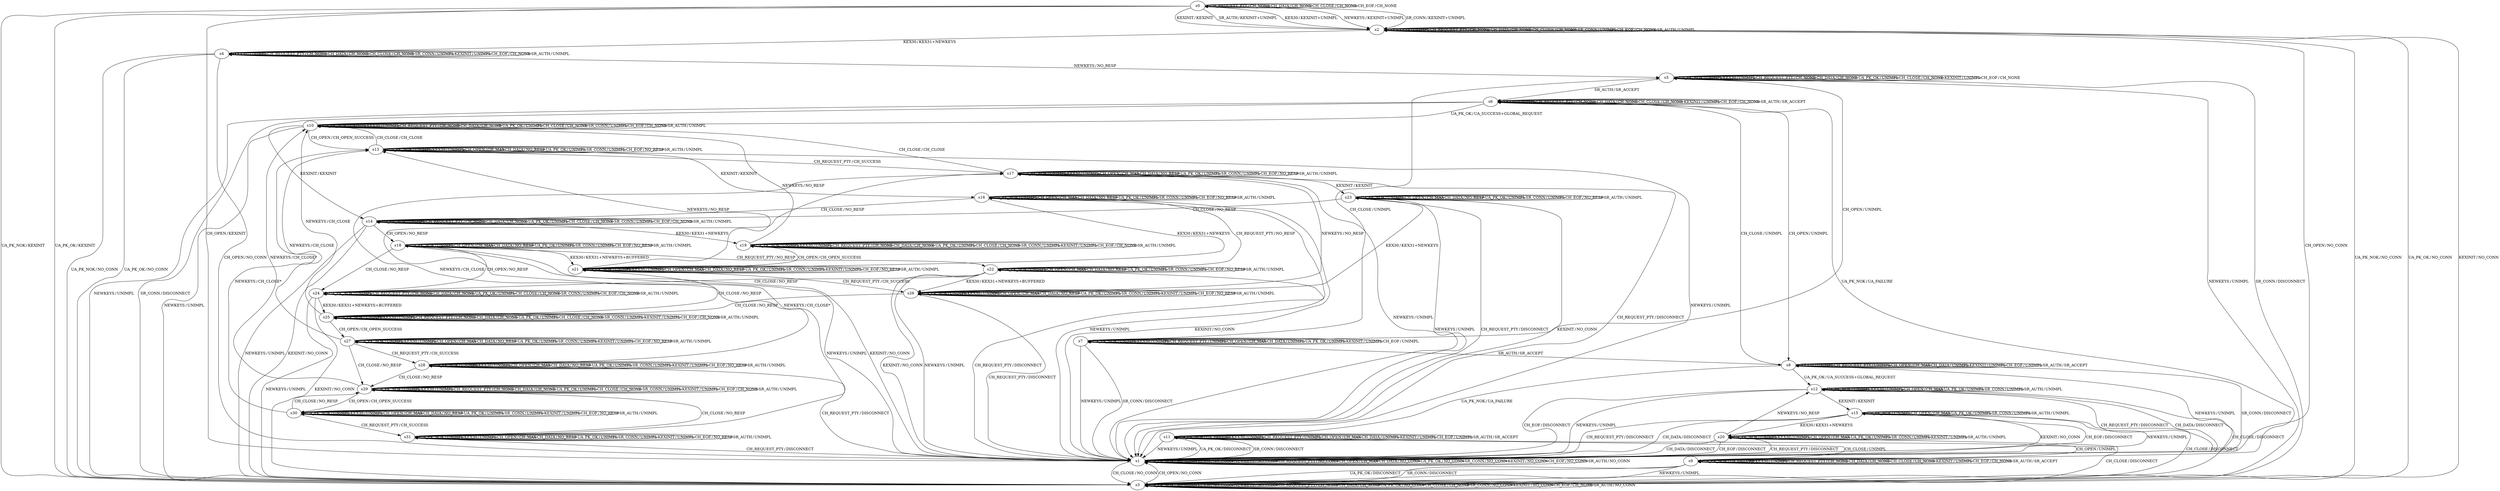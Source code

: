 digraph G {
label=""
s0
s1
s2
s3
s4
s5
s6
s7
s8
s9
s10
s11
s12
s13
s14
s15
s16
s17
s18
s19
s20
s21
s22
s23
s24
s25
s26
s27
s28
s29
s30
s31
s0 [label="s0"];
s0 -> s3[label=<<table border="0" cellpadding="1" cellspacing="0"><tr><td>UA_PK_NOK</td><td>/</td><td>KEXINIT</td></tr></table>>]
s0 -> s2[label=<<table border="0" cellpadding="1" cellspacing="0"><tr><td>KEX30</td><td>/</td><td>KEXINIT+UNIMPL</td></tr></table>>]
s0 -> s2[label=<<table border="0" cellpadding="1" cellspacing="0"><tr><td>NEWKEYS</td><td>/</td><td>KEXINIT+UNIMPL</td></tr></table>>]
s0 -> s0[label=<<table border="0" cellpadding="1" cellspacing="0"><tr><td>CH_REQUEST_PTY</td><td>/</td><td>CH_NONE</td></tr></table>>]
s0 -> s1[label=<<table border="0" cellpadding="1" cellspacing="0"><tr><td>CH_OPEN</td><td>/</td><td>KEXINIT</td></tr></table>>]
s0 -> s0[label=<<table border="0" cellpadding="1" cellspacing="0"><tr><td>CH_DATA</td><td>/</td><td>CH_NONE</td></tr></table>>]
s0 -> s3[label=<<table border="0" cellpadding="1" cellspacing="0"><tr><td>UA_PK_OK</td><td>/</td><td>KEXINIT</td></tr></table>>]
s0 -> s0[label=<<table border="0" cellpadding="1" cellspacing="0"><tr><td>CH_CLOSE</td><td>/</td><td>CH_NONE</td></tr></table>>]
s0 -> s2[label=<<table border="0" cellpadding="1" cellspacing="0"><tr><td>SR_CONN</td><td>/</td><td>KEXINIT+UNIMPL</td></tr></table>>]
s0 -> s2[label=<<table border="0" cellpadding="1" cellspacing="0"><tr><td>KEXINIT</td><td>/</td><td>KEXINIT</td></tr></table>>]
s0 -> s0[label=<<table border="0" cellpadding="1" cellspacing="0"><tr><td>CH_EOF</td><td>/</td><td>CH_NONE</td></tr></table>>]
s0 -> s2[label=<<table border="0" cellpadding="1" cellspacing="0"><tr><td>SR_AUTH</td><td>/</td><td>KEXINIT+UNIMPL</td></tr></table>>]
s1 [label="s1"];
s1 -> s1[label=<<table border="0" cellpadding="1" cellspacing="0"><tr><td>UA_PK_NOK</td><td>/</td><td>NO_CONN</td></tr></table>>]
s1 -> s1[label=<<table border="0" cellpadding="1" cellspacing="0"><tr><td>KEX30</td><td>/</td><td>NO_CONN</td></tr></table>>]
s1 -> s1[label=<<table border="0" cellpadding="1" cellspacing="0"><tr><td>NEWKEYS</td><td>/</td><td>NO_CONN</td></tr></table>>]
s1 -> s1[label=<<table border="0" cellpadding="1" cellspacing="0"><tr><td>CH_REQUEST_PTY</td><td>/</td><td>NO_CONN</td></tr></table>>]
s1 -> s1[label=<<table border="0" cellpadding="1" cellspacing="0"><tr><td>CH_OPEN</td><td>/</td><td>CH_MAX</td></tr></table>>]
s1 -> s1[label=<<table border="0" cellpadding="1" cellspacing="0"><tr><td>CH_DATA</td><td>/</td><td>NO_CONN</td></tr></table>>]
s1 -> s1[label=<<table border="0" cellpadding="1" cellspacing="0"><tr><td>UA_PK_OK</td><td>/</td><td>NO_CONN</td></tr></table>>]
s1 -> s3[label=<<table border="0" cellpadding="1" cellspacing="0"><tr><td>CH_CLOSE</td><td>/</td><td>NO_CONN</td></tr></table>>]
s1 -> s1[label=<<table border="0" cellpadding="1" cellspacing="0"><tr><td>SR_CONN</td><td>/</td><td>NO_CONN</td></tr></table>>]
s1 -> s1[label=<<table border="0" cellpadding="1" cellspacing="0"><tr><td>KEXINIT</td><td>/</td><td>NO_CONN</td></tr></table>>]
s1 -> s1[label=<<table border="0" cellpadding="1" cellspacing="0"><tr><td>CH_EOF</td><td>/</td><td>NO_CONN</td></tr></table>>]
s1 -> s1[label=<<table border="0" cellpadding="1" cellspacing="0"><tr><td>SR_AUTH</td><td>/</td><td>NO_CONN</td></tr></table>>]
s2 [label="s2"];
s2 -> s3[label=<<table border="0" cellpadding="1" cellspacing="0"><tr><td>UA_PK_NOK</td><td>/</td><td>NO_CONN</td></tr></table>>]
s2 -> s4[label=<<table border="0" cellpadding="1" cellspacing="0"><tr><td>KEX30</td><td>/</td><td>KEX31+NEWKEYS</td></tr></table>>]
s2 -> s2[label=<<table border="0" cellpadding="1" cellspacing="0"><tr><td>NEWKEYS</td><td>/</td><td>UNIMPL</td></tr></table>>]
s2 -> s2[label=<<table border="0" cellpadding="1" cellspacing="0"><tr><td>CH_REQUEST_PTY</td><td>/</td><td>CH_NONE</td></tr></table>>]
s2 -> s1[label=<<table border="0" cellpadding="1" cellspacing="0"><tr><td>CH_OPEN</td><td>/</td><td>NO_CONN</td></tr></table>>]
s2 -> s2[label=<<table border="0" cellpadding="1" cellspacing="0"><tr><td>CH_DATA</td><td>/</td><td>CH_NONE</td></tr></table>>]
s2 -> s3[label=<<table border="0" cellpadding="1" cellspacing="0"><tr><td>UA_PK_OK</td><td>/</td><td>NO_CONN</td></tr></table>>]
s2 -> s2[label=<<table border="0" cellpadding="1" cellspacing="0"><tr><td>CH_CLOSE</td><td>/</td><td>CH_NONE</td></tr></table>>]
s2 -> s2[label=<<table border="0" cellpadding="1" cellspacing="0"><tr><td>SR_CONN</td><td>/</td><td>UNIMPL</td></tr></table>>]
s2 -> s3[label=<<table border="0" cellpadding="1" cellspacing="0"><tr><td>KEXINIT</td><td>/</td><td>NO_CONN</td></tr></table>>]
s2 -> s2[label=<<table border="0" cellpadding="1" cellspacing="0"><tr><td>CH_EOF</td><td>/</td><td>CH_NONE</td></tr></table>>]
s2 -> s2[label=<<table border="0" cellpadding="1" cellspacing="0"><tr><td>SR_AUTH</td><td>/</td><td>UNIMPL</td></tr></table>>]
s3 [label="s3"];
s3 -> s3[label=<<table border="0" cellpadding="1" cellspacing="0"><tr><td>UA_PK_NOK</td><td>/</td><td>NO_CONN</td></tr></table>>]
s3 -> s3[label=<<table border="0" cellpadding="1" cellspacing="0"><tr><td>KEX30</td><td>/</td><td>NO_CONN</td></tr></table>>]
s3 -> s3[label=<<table border="0" cellpadding="1" cellspacing="0"><tr><td>NEWKEYS</td><td>/</td><td>NO_CONN</td></tr></table>>]
s3 -> s3[label=<<table border="0" cellpadding="1" cellspacing="0"><tr><td>CH_REQUEST_PTY</td><td>/</td><td>CH_NONE</td></tr></table>>]
s3 -> s1[label=<<table border="0" cellpadding="1" cellspacing="0"><tr><td>CH_OPEN</td><td>/</td><td>NO_CONN</td></tr></table>>]
s3 -> s3[label=<<table border="0" cellpadding="1" cellspacing="0"><tr><td>CH_DATA</td><td>/</td><td>CH_NONE</td></tr></table>>]
s3 -> s3[label=<<table border="0" cellpadding="1" cellspacing="0"><tr><td>UA_PK_OK</td><td>/</td><td>NO_CONN</td></tr></table>>]
s3 -> s3[label=<<table border="0" cellpadding="1" cellspacing="0"><tr><td>CH_CLOSE</td><td>/</td><td>CH_NONE</td></tr></table>>]
s3 -> s3[label=<<table border="0" cellpadding="1" cellspacing="0"><tr><td>SR_CONN</td><td>/</td><td>NO_CONN</td></tr></table>>]
s3 -> s3[label=<<table border="0" cellpadding="1" cellspacing="0"><tr><td>KEXINIT</td><td>/</td><td>NO_CONN</td></tr></table>>]
s3 -> s3[label=<<table border="0" cellpadding="1" cellspacing="0"><tr><td>CH_EOF</td><td>/</td><td>CH_NONE</td></tr></table>>]
s3 -> s3[label=<<table border="0" cellpadding="1" cellspacing="0"><tr><td>SR_AUTH</td><td>/</td><td>NO_CONN</td></tr></table>>]
s4 [label="s4"];
s4 -> s3[label=<<table border="0" cellpadding="1" cellspacing="0"><tr><td>UA_PK_NOK</td><td>/</td><td>NO_CONN</td></tr></table>>]
s4 -> s4[label=<<table border="0" cellpadding="1" cellspacing="0"><tr><td>KEX30</td><td>/</td><td>UNIMPL</td></tr></table>>]
s4 -> s5[label=<<table border="0" cellpadding="1" cellspacing="0"><tr><td>NEWKEYS</td><td>/</td><td>NO_RESP</td></tr></table>>]
s4 -> s4[label=<<table border="0" cellpadding="1" cellspacing="0"><tr><td>CH_REQUEST_PTY</td><td>/</td><td>CH_NONE</td></tr></table>>]
s4 -> s1[label=<<table border="0" cellpadding="1" cellspacing="0"><tr><td>CH_OPEN</td><td>/</td><td>NO_CONN</td></tr></table>>]
s4 -> s4[label=<<table border="0" cellpadding="1" cellspacing="0"><tr><td>CH_DATA</td><td>/</td><td>CH_NONE</td></tr></table>>]
s4 -> s3[label=<<table border="0" cellpadding="1" cellspacing="0"><tr><td>UA_PK_OK</td><td>/</td><td>NO_CONN</td></tr></table>>]
s4 -> s4[label=<<table border="0" cellpadding="1" cellspacing="0"><tr><td>CH_CLOSE</td><td>/</td><td>CH_NONE</td></tr></table>>]
s4 -> s4[label=<<table border="0" cellpadding="1" cellspacing="0"><tr><td>SR_CONN</td><td>/</td><td>UNIMPL</td></tr></table>>]
s4 -> s4[label=<<table border="0" cellpadding="1" cellspacing="0"><tr><td>KEXINIT</td><td>/</td><td>UNIMPL</td></tr></table>>]
s4 -> s4[label=<<table border="0" cellpadding="1" cellspacing="0"><tr><td>CH_EOF</td><td>/</td><td>CH_NONE</td></tr></table>>]
s4 -> s4[label=<<table border="0" cellpadding="1" cellspacing="0"><tr><td>SR_AUTH</td><td>/</td><td>UNIMPL</td></tr></table>>]
s5 [label="s5"];
s5 -> s5[label=<<table border="0" cellpadding="1" cellspacing="0"><tr><td>UA_PK_NOK</td><td>/</td><td>UNIMPL</td></tr></table>>]
s5 -> s5[label=<<table border="0" cellpadding="1" cellspacing="0"><tr><td>KEX30</td><td>/</td><td>UNIMPL</td></tr></table>>]
s5 -> s3[label=<<table border="0" cellpadding="1" cellspacing="0"><tr><td>NEWKEYS</td><td>/</td><td>UNIMPL</td></tr></table>>]
s5 -> s5[label=<<table border="0" cellpadding="1" cellspacing="0"><tr><td>CH_REQUEST_PTY</td><td>/</td><td>CH_NONE</td></tr></table>>]
s5 -> s7[label=<<table border="0" cellpadding="1" cellspacing="0"><tr><td>CH_OPEN</td><td>/</td><td>UNIMPL</td></tr></table>>]
s5 -> s5[label=<<table border="0" cellpadding="1" cellspacing="0"><tr><td>CH_DATA</td><td>/</td><td>CH_NONE</td></tr></table>>]
s5 -> s5[label=<<table border="0" cellpadding="1" cellspacing="0"><tr><td>UA_PK_OK</td><td>/</td><td>UNIMPL</td></tr></table>>]
s5 -> s5[label=<<table border="0" cellpadding="1" cellspacing="0"><tr><td>CH_CLOSE</td><td>/</td><td>CH_NONE</td></tr></table>>]
s5 -> s3[label=<<table border="0" cellpadding="1" cellspacing="0"><tr><td>SR_CONN</td><td>/</td><td>DISCONNECT</td></tr></table>>]
s5 -> s5[label=<<table border="0" cellpadding="1" cellspacing="0"><tr><td>KEXINIT</td><td>/</td><td>UNIMPL</td></tr></table>>]
s5 -> s5[label=<<table border="0" cellpadding="1" cellspacing="0"><tr><td>CH_EOF</td><td>/</td><td>CH_NONE</td></tr></table>>]
s5 -> s6[label=<<table border="0" cellpadding="1" cellspacing="0"><tr><td>SR_AUTH</td><td>/</td><td>SR_ACCEPT</td></tr></table>>]
s6 [label="s6"];
s6 -> s9[label=<<table border="0" cellpadding="1" cellspacing="0"><tr><td>UA_PK_NOK</td><td>/</td><td>UA_FAILURE</td></tr></table>>]
s6 -> s6[label=<<table border="0" cellpadding="1" cellspacing="0"><tr><td>KEX30</td><td>/</td><td>UNIMPL</td></tr></table>>]
s6 -> s3[label=<<table border="0" cellpadding="1" cellspacing="0"><tr><td>NEWKEYS</td><td>/</td><td>UNIMPL</td></tr></table>>]
s6 -> s6[label=<<table border="0" cellpadding="1" cellspacing="0"><tr><td>CH_REQUEST_PTY</td><td>/</td><td>CH_NONE</td></tr></table>>]
s6 -> s8[label=<<table border="0" cellpadding="1" cellspacing="0"><tr><td>CH_OPEN</td><td>/</td><td>UNIMPL</td></tr></table>>]
s6 -> s6[label=<<table border="0" cellpadding="1" cellspacing="0"><tr><td>CH_DATA</td><td>/</td><td>CH_NONE</td></tr></table>>]
s6 -> s10[label=<<table border="0" cellpadding="1" cellspacing="0"><tr><td>UA_PK_OK</td><td>/</td><td>UA_SUCCESS+GLOBAL_REQUEST</td></tr></table>>]
s6 -> s6[label=<<table border="0" cellpadding="1" cellspacing="0"><tr><td>CH_CLOSE</td><td>/</td><td>CH_NONE</td></tr></table>>]
s6 -> s3[label=<<table border="0" cellpadding="1" cellspacing="0"><tr><td>SR_CONN</td><td>/</td><td>DISCONNECT</td></tr></table>>]
s6 -> s6[label=<<table border="0" cellpadding="1" cellspacing="0"><tr><td>KEXINIT</td><td>/</td><td>UNIMPL</td></tr></table>>]
s6 -> s6[label=<<table border="0" cellpadding="1" cellspacing="0"><tr><td>CH_EOF</td><td>/</td><td>CH_NONE</td></tr></table>>]
s6 -> s6[label=<<table border="0" cellpadding="1" cellspacing="0"><tr><td>SR_AUTH</td><td>/</td><td>SR_ACCEPT</td></tr></table>>]
s7 [label="s7"];
s7 -> s7[label=<<table border="0" cellpadding="1" cellspacing="0"><tr><td>UA_PK_NOK</td><td>/</td><td>UNIMPL</td></tr></table>>]
s7 -> s7[label=<<table border="0" cellpadding="1" cellspacing="0"><tr><td>KEX30</td><td>/</td><td>UNIMPL</td></tr></table>>]
s7 -> s1[label=<<table border="0" cellpadding="1" cellspacing="0"><tr><td>NEWKEYS</td><td>/</td><td>UNIMPL</td></tr></table>>]
s7 -> s7[label=<<table border="0" cellpadding="1" cellspacing="0"><tr><td>CH_REQUEST_PTY</td><td>/</td><td>UNIMPL</td></tr></table>>]
s7 -> s7[label=<<table border="0" cellpadding="1" cellspacing="0"><tr><td>CH_OPEN</td><td>/</td><td>CH_MAX</td></tr></table>>]
s7 -> s7[label=<<table border="0" cellpadding="1" cellspacing="0"><tr><td>CH_DATA</td><td>/</td><td>UNIMPL</td></tr></table>>]
s7 -> s7[label=<<table border="0" cellpadding="1" cellspacing="0"><tr><td>UA_PK_OK</td><td>/</td><td>UNIMPL</td></tr></table>>]
s7 -> s5[label=<<table border="0" cellpadding="1" cellspacing="0"><tr><td>CH_CLOSE</td><td>/</td><td>UNIMPL</td></tr></table>>]
s7 -> s1[label=<<table border="0" cellpadding="1" cellspacing="0"><tr><td>SR_CONN</td><td>/</td><td>DISCONNECT</td></tr></table>>]
s7 -> s7[label=<<table border="0" cellpadding="1" cellspacing="0"><tr><td>KEXINIT</td><td>/</td><td>UNIMPL</td></tr></table>>]
s7 -> s7[label=<<table border="0" cellpadding="1" cellspacing="0"><tr><td>CH_EOF</td><td>/</td><td>UNIMPL</td></tr></table>>]
s7 -> s8[label=<<table border="0" cellpadding="1" cellspacing="0"><tr><td>SR_AUTH</td><td>/</td><td>SR_ACCEPT</td></tr></table>>]
s8 [label="s8"];
s8 -> s11[label=<<table border="0" cellpadding="1" cellspacing="0"><tr><td>UA_PK_NOK</td><td>/</td><td>UA_FAILURE</td></tr></table>>]
s8 -> s8[label=<<table border="0" cellpadding="1" cellspacing="0"><tr><td>KEX30</td><td>/</td><td>UNIMPL</td></tr></table>>]
s8 -> s1[label=<<table border="0" cellpadding="1" cellspacing="0"><tr><td>NEWKEYS</td><td>/</td><td>UNIMPL</td></tr></table>>]
s8 -> s8[label=<<table border="0" cellpadding="1" cellspacing="0"><tr><td>CH_REQUEST_PTY</td><td>/</td><td>UNIMPL</td></tr></table>>]
s8 -> s8[label=<<table border="0" cellpadding="1" cellspacing="0"><tr><td>CH_OPEN</td><td>/</td><td>CH_MAX</td></tr></table>>]
s8 -> s8[label=<<table border="0" cellpadding="1" cellspacing="0"><tr><td>CH_DATA</td><td>/</td><td>UNIMPL</td></tr></table>>]
s8 -> s12[label=<<table border="0" cellpadding="1" cellspacing="0"><tr><td>UA_PK_OK</td><td>/</td><td>UA_SUCCESS+GLOBAL_REQUEST</td></tr></table>>]
s8 -> s6[label=<<table border="0" cellpadding="1" cellspacing="0"><tr><td>CH_CLOSE</td><td>/</td><td>UNIMPL</td></tr></table>>]
s8 -> s1[label=<<table border="0" cellpadding="1" cellspacing="0"><tr><td>SR_CONN</td><td>/</td><td>DISCONNECT</td></tr></table>>]
s8 -> s8[label=<<table border="0" cellpadding="1" cellspacing="0"><tr><td>KEXINIT</td><td>/</td><td>UNIMPL</td></tr></table>>]
s8 -> s8[label=<<table border="0" cellpadding="1" cellspacing="0"><tr><td>CH_EOF</td><td>/</td><td>UNIMPL</td></tr></table>>]
s8 -> s8[label=<<table border="0" cellpadding="1" cellspacing="0"><tr><td>SR_AUTH</td><td>/</td><td>SR_ACCEPT</td></tr></table>>]
s9 [label="s9"];
s9 -> s9[label=<<table border="0" cellpadding="1" cellspacing="0"><tr><td>UA_PK_NOK</td><td>/</td><td>UA_FAILURE</td></tr></table>>]
s9 -> s9[label=<<table border="0" cellpadding="1" cellspacing="0"><tr><td>KEX30</td><td>/</td><td>UNIMPL</td></tr></table>>]
s9 -> s3[label=<<table border="0" cellpadding="1" cellspacing="0"><tr><td>NEWKEYS</td><td>/</td><td>UNIMPL</td></tr></table>>]
s9 -> s9[label=<<table border="0" cellpadding="1" cellspacing="0"><tr><td>CH_REQUEST_PTY</td><td>/</td><td>CH_NONE</td></tr></table>>]
s9 -> s11[label=<<table border="0" cellpadding="1" cellspacing="0"><tr><td>CH_OPEN</td><td>/</td><td>UNIMPL</td></tr></table>>]
s9 -> s9[label=<<table border="0" cellpadding="1" cellspacing="0"><tr><td>CH_DATA</td><td>/</td><td>CH_NONE</td></tr></table>>]
s9 -> s3[label=<<table border="0" cellpadding="1" cellspacing="0"><tr><td>UA_PK_OK</td><td>/</td><td>DISCONNECT</td></tr></table>>]
s9 -> s9[label=<<table border="0" cellpadding="1" cellspacing="0"><tr><td>CH_CLOSE</td><td>/</td><td>CH_NONE</td></tr></table>>]
s9 -> s3[label=<<table border="0" cellpadding="1" cellspacing="0"><tr><td>SR_CONN</td><td>/</td><td>DISCONNECT</td></tr></table>>]
s9 -> s9[label=<<table border="0" cellpadding="1" cellspacing="0"><tr><td>KEXINIT</td><td>/</td><td>UNIMPL</td></tr></table>>]
s9 -> s9[label=<<table border="0" cellpadding="1" cellspacing="0"><tr><td>CH_EOF</td><td>/</td><td>CH_NONE</td></tr></table>>]
s9 -> s9[label=<<table border="0" cellpadding="1" cellspacing="0"><tr><td>SR_AUTH</td><td>/</td><td>SR_ACCEPT</td></tr></table>>]
s10 [label="s10"];
s10 -> s10[label=<<table border="0" cellpadding="1" cellspacing="0"><tr><td>UA_PK_NOK</td><td>/</td><td>UNIMPL</td></tr></table>>]
s10 -> s10[label=<<table border="0" cellpadding="1" cellspacing="0"><tr><td>KEX30</td><td>/</td><td>UNIMPL</td></tr></table>>]
s10 -> s3[label=<<table border="0" cellpadding="1" cellspacing="0"><tr><td>NEWKEYS</td><td>/</td><td>UNIMPL</td></tr></table>>]
s10 -> s10[label=<<table border="0" cellpadding="1" cellspacing="0"><tr><td>CH_REQUEST_PTY</td><td>/</td><td>CH_NONE</td></tr></table>>]
s10 -> s13[label=<<table border="0" cellpadding="1" cellspacing="0"><tr><td>CH_OPEN</td><td>/</td><td>CH_OPEN_SUCCESS</td></tr></table>>]
s10 -> s10[label=<<table border="0" cellpadding="1" cellspacing="0"><tr><td>CH_DATA</td><td>/</td><td>CH_NONE</td></tr></table>>]
s10 -> s10[label=<<table border="0" cellpadding="1" cellspacing="0"><tr><td>UA_PK_OK</td><td>/</td><td>UNIMPL</td></tr></table>>]
s10 -> s10[label=<<table border="0" cellpadding="1" cellspacing="0"><tr><td>CH_CLOSE</td><td>/</td><td>CH_NONE</td></tr></table>>]
s10 -> s10[label=<<table border="0" cellpadding="1" cellspacing="0"><tr><td>SR_CONN</td><td>/</td><td>UNIMPL</td></tr></table>>]
s10 -> s14[label=<<table border="0" cellpadding="1" cellspacing="0"><tr><td>KEXINIT</td><td>/</td><td>KEXINIT</td></tr></table>>]
s10 -> s10[label=<<table border="0" cellpadding="1" cellspacing="0"><tr><td>CH_EOF</td><td>/</td><td>CH_NONE</td></tr></table>>]
s10 -> s10[label=<<table border="0" cellpadding="1" cellspacing="0"><tr><td>SR_AUTH</td><td>/</td><td>UNIMPL</td></tr></table>>]
s11 [label="s11"];
s11 -> s11[label=<<table border="0" cellpadding="1" cellspacing="0"><tr><td>UA_PK_NOK</td><td>/</td><td>UA_FAILURE</td></tr></table>>]
s11 -> s11[label=<<table border="0" cellpadding="1" cellspacing="0"><tr><td>KEX30</td><td>/</td><td>UNIMPL</td></tr></table>>]
s11 -> s1[label=<<table border="0" cellpadding="1" cellspacing="0"><tr><td>NEWKEYS</td><td>/</td><td>UNIMPL</td></tr></table>>]
s11 -> s11[label=<<table border="0" cellpadding="1" cellspacing="0"><tr><td>CH_REQUEST_PTY</td><td>/</td><td>UNIMPL</td></tr></table>>]
s11 -> s11[label=<<table border="0" cellpadding="1" cellspacing="0"><tr><td>CH_OPEN</td><td>/</td><td>CH_MAX</td></tr></table>>]
s11 -> s11[label=<<table border="0" cellpadding="1" cellspacing="0"><tr><td>CH_DATA</td><td>/</td><td>UNIMPL</td></tr></table>>]
s11 -> s1[label=<<table border="0" cellpadding="1" cellspacing="0"><tr><td>UA_PK_OK</td><td>/</td><td>DISCONNECT</td></tr></table>>]
s11 -> s9[label=<<table border="0" cellpadding="1" cellspacing="0"><tr><td>CH_CLOSE</td><td>/</td><td>UNIMPL</td></tr></table>>]
s11 -> s1[label=<<table border="0" cellpadding="1" cellspacing="0"><tr><td>SR_CONN</td><td>/</td><td>DISCONNECT</td></tr></table>>]
s11 -> s11[label=<<table border="0" cellpadding="1" cellspacing="0"><tr><td>KEXINIT</td><td>/</td><td>UNIMPL</td></tr></table>>]
s11 -> s11[label=<<table border="0" cellpadding="1" cellspacing="0"><tr><td>CH_EOF</td><td>/</td><td>UNIMPL</td></tr></table>>]
s11 -> s11[label=<<table border="0" cellpadding="1" cellspacing="0"><tr><td>SR_AUTH</td><td>/</td><td>SR_ACCEPT</td></tr></table>>]
s12 [label="s12"];
s12 -> s12[label=<<table border="0" cellpadding="1" cellspacing="0"><tr><td>UA_PK_NOK</td><td>/</td><td>UNIMPL</td></tr></table>>]
s12 -> s12[label=<<table border="0" cellpadding="1" cellspacing="0"><tr><td>KEX30</td><td>/</td><td>UNIMPL</td></tr></table>>]
s12 -> s1[label=<<table border="0" cellpadding="1" cellspacing="0"><tr><td>NEWKEYS</td><td>/</td><td>UNIMPL</td></tr></table>>]
s12 -> s1[label=<<table border="0" cellpadding="1" cellspacing="0"><tr><td>CH_REQUEST_PTY</td><td>/</td><td>DISCONNECT</td></tr></table>>]
s12 -> s12[label=<<table border="0" cellpadding="1" cellspacing="0"><tr><td>CH_OPEN</td><td>/</td><td>CH_MAX</td></tr></table>>]
s12 -> s1[label=<<table border="0" cellpadding="1" cellspacing="0"><tr><td>CH_DATA</td><td>/</td><td>DISCONNECT</td></tr></table>>]
s12 -> s12[label=<<table border="0" cellpadding="1" cellspacing="0"><tr><td>UA_PK_OK</td><td>/</td><td>UNIMPL</td></tr></table>>]
s12 -> s3[label=<<table border="0" cellpadding="1" cellspacing="0"><tr><td>CH_CLOSE</td><td>/</td><td>DISCONNECT</td></tr></table>>]
s12 -> s12[label=<<table border="0" cellpadding="1" cellspacing="0"><tr><td>SR_CONN</td><td>/</td><td>UNIMPL</td></tr></table>>]
s12 -> s15[label=<<table border="0" cellpadding="1" cellspacing="0"><tr><td>KEXINIT</td><td>/</td><td>KEXINIT</td></tr></table>>]
s12 -> s1[label=<<table border="0" cellpadding="1" cellspacing="0"><tr><td>CH_EOF</td><td>/</td><td>DISCONNECT</td></tr></table>>]
s12 -> s12[label=<<table border="0" cellpadding="1" cellspacing="0"><tr><td>SR_AUTH</td><td>/</td><td>UNIMPL</td></tr></table>>]
s13 [label="s13"];
s13 -> s13[label=<<table border="0" cellpadding="1" cellspacing="0"><tr><td>UA_PK_NOK</td><td>/</td><td>UNIMPL</td></tr></table>>]
s13 -> s13[label=<<table border="0" cellpadding="1" cellspacing="0"><tr><td>KEX30</td><td>/</td><td>UNIMPL</td></tr></table>>]
s13 -> s1[label=<<table border="0" cellpadding="1" cellspacing="0"><tr><td>NEWKEYS</td><td>/</td><td>UNIMPL</td></tr></table>>]
s13 -> s17[label=<<table border="0" cellpadding="1" cellspacing="0"><tr><td>CH_REQUEST_PTY</td><td>/</td><td>CH_SUCCESS</td></tr></table>>]
s13 -> s13[label=<<table border="0" cellpadding="1" cellspacing="0"><tr><td>CH_OPEN</td><td>/</td><td>CH_MAX</td></tr></table>>]
s13 -> s13[label=<<table border="0" cellpadding="1" cellspacing="0"><tr><td>CH_DATA</td><td>/</td><td>NO_RESP</td></tr></table>>]
s13 -> s13[label=<<table border="0" cellpadding="1" cellspacing="0"><tr><td>UA_PK_OK</td><td>/</td><td>UNIMPL</td></tr></table>>]
s13 -> s10[label=<<table border="0" cellpadding="1" cellspacing="0"><tr><td>CH_CLOSE</td><td>/</td><td>CH_CLOSE</td></tr></table>>]
s13 -> s13[label=<<table border="0" cellpadding="1" cellspacing="0"><tr><td>SR_CONN</td><td>/</td><td>UNIMPL</td></tr></table>>]
s13 -> s16[label=<<table border="0" cellpadding="1" cellspacing="0"><tr><td>KEXINIT</td><td>/</td><td>KEXINIT</td></tr></table>>]
s13 -> s13[label=<<table border="0" cellpadding="1" cellspacing="0"><tr><td>CH_EOF</td><td>/</td><td>NO_RESP</td></tr></table>>]
s13 -> s13[label=<<table border="0" cellpadding="1" cellspacing="0"><tr><td>SR_AUTH</td><td>/</td><td>UNIMPL</td></tr></table>>]
s14 [label="s14"];
s14 -> s14[label=<<table border="0" cellpadding="1" cellspacing="0"><tr><td>UA_PK_NOK</td><td>/</td><td>UNIMPL</td></tr></table>>]
s14 -> s19[label=<<table border="0" cellpadding="1" cellspacing="0"><tr><td>KEX30</td><td>/</td><td>KEX31+NEWKEYS</td></tr></table>>]
s14 -> s3[label=<<table border="0" cellpadding="1" cellspacing="0"><tr><td>NEWKEYS</td><td>/</td><td>UNIMPL</td></tr></table>>]
s14 -> s14[label=<<table border="0" cellpadding="1" cellspacing="0"><tr><td>CH_REQUEST_PTY</td><td>/</td><td>CH_NONE</td></tr></table>>]
s14 -> s18[label=<<table border="0" cellpadding="1" cellspacing="0"><tr><td>CH_OPEN</td><td>/</td><td>NO_RESP</td></tr></table>>]
s14 -> s14[label=<<table border="0" cellpadding="1" cellspacing="0"><tr><td>CH_DATA</td><td>/</td><td>CH_NONE</td></tr></table>>]
s14 -> s14[label=<<table border="0" cellpadding="1" cellspacing="0"><tr><td>UA_PK_OK</td><td>/</td><td>UNIMPL</td></tr></table>>]
s14 -> s14[label=<<table border="0" cellpadding="1" cellspacing="0"><tr><td>CH_CLOSE</td><td>/</td><td>CH_NONE</td></tr></table>>]
s14 -> s14[label=<<table border="0" cellpadding="1" cellspacing="0"><tr><td>SR_CONN</td><td>/</td><td>UNIMPL</td></tr></table>>]
s14 -> s3[label=<<table border="0" cellpadding="1" cellspacing="0"><tr><td>KEXINIT</td><td>/</td><td>NO_CONN</td></tr></table>>]
s14 -> s14[label=<<table border="0" cellpadding="1" cellspacing="0"><tr><td>CH_EOF</td><td>/</td><td>CH_NONE</td></tr></table>>]
s14 -> s14[label=<<table border="0" cellpadding="1" cellspacing="0"><tr><td>SR_AUTH</td><td>/</td><td>UNIMPL</td></tr></table>>]
s15 [label="s15"];
s15 -> s15[label=<<table border="0" cellpadding="1" cellspacing="0"><tr><td>UA_PK_NOK</td><td>/</td><td>UNIMPL</td></tr></table>>]
s15 -> s20[label=<<table border="0" cellpadding="1" cellspacing="0"><tr><td>KEX30</td><td>/</td><td>KEX31+NEWKEYS</td></tr></table>>]
s15 -> s1[label=<<table border="0" cellpadding="1" cellspacing="0"><tr><td>NEWKEYS</td><td>/</td><td>UNIMPL</td></tr></table>>]
s15 -> s1[label=<<table border="0" cellpadding="1" cellspacing="0"><tr><td>CH_REQUEST_PTY</td><td>/</td><td>DISCONNECT</td></tr></table>>]
s15 -> s15[label=<<table border="0" cellpadding="1" cellspacing="0"><tr><td>CH_OPEN</td><td>/</td><td>CH_MAX</td></tr></table>>]
s15 -> s1[label=<<table border="0" cellpadding="1" cellspacing="0"><tr><td>CH_DATA</td><td>/</td><td>DISCONNECT</td></tr></table>>]
s15 -> s15[label=<<table border="0" cellpadding="1" cellspacing="0"><tr><td>UA_PK_OK</td><td>/</td><td>UNIMPL</td></tr></table>>]
s15 -> s3[label=<<table border="0" cellpadding="1" cellspacing="0"><tr><td>CH_CLOSE</td><td>/</td><td>DISCONNECT</td></tr></table>>]
s15 -> s15[label=<<table border="0" cellpadding="1" cellspacing="0"><tr><td>SR_CONN</td><td>/</td><td>UNIMPL</td></tr></table>>]
s15 -> s1[label=<<table border="0" cellpadding="1" cellspacing="0"><tr><td>KEXINIT</td><td>/</td><td>NO_CONN</td></tr></table>>]
s15 -> s1[label=<<table border="0" cellpadding="1" cellspacing="0"><tr><td>CH_EOF</td><td>/</td><td>DISCONNECT</td></tr></table>>]
s15 -> s15[label=<<table border="0" cellpadding="1" cellspacing="0"><tr><td>SR_AUTH</td><td>/</td><td>UNIMPL</td></tr></table>>]
s16 [label="s16"];
s16 -> s16[label=<<table border="0" cellpadding="1" cellspacing="0"><tr><td>UA_PK_NOK</td><td>/</td><td>UNIMPL</td></tr></table>>]
s16 -> s21[label=<<table border="0" cellpadding="1" cellspacing="0"><tr><td>KEX30</td><td>/</td><td>KEX31+NEWKEYS</td></tr></table>>]
s16 -> s1[label=<<table border="0" cellpadding="1" cellspacing="0"><tr><td>NEWKEYS</td><td>/</td><td>UNIMPL</td></tr></table>>]
s16 -> s22[label=<<table border="0" cellpadding="1" cellspacing="0"><tr><td>CH_REQUEST_PTY</td><td>/</td><td>NO_RESP</td></tr></table>>]
s16 -> s16[label=<<table border="0" cellpadding="1" cellspacing="0"><tr><td>CH_OPEN</td><td>/</td><td>CH_MAX</td></tr></table>>]
s16 -> s16[label=<<table border="0" cellpadding="1" cellspacing="0"><tr><td>CH_DATA</td><td>/</td><td>NO_RESP</td></tr></table>>]
s16 -> s16[label=<<table border="0" cellpadding="1" cellspacing="0"><tr><td>UA_PK_OK</td><td>/</td><td>UNIMPL</td></tr></table>>]
s16 -> s14[label=<<table border="0" cellpadding="1" cellspacing="0"><tr><td>CH_CLOSE</td><td>/</td><td>NO_RESP</td></tr></table>>]
s16 -> s16[label=<<table border="0" cellpadding="1" cellspacing="0"><tr><td>SR_CONN</td><td>/</td><td>UNIMPL</td></tr></table>>]
s16 -> s1[label=<<table border="0" cellpadding="1" cellspacing="0"><tr><td>KEXINIT</td><td>/</td><td>NO_CONN</td></tr></table>>]
s16 -> s16[label=<<table border="0" cellpadding="1" cellspacing="0"><tr><td>CH_EOF</td><td>/</td><td>NO_RESP</td></tr></table>>]
s16 -> s16[label=<<table border="0" cellpadding="1" cellspacing="0"><tr><td>SR_AUTH</td><td>/</td><td>UNIMPL</td></tr></table>>]
s17 [label="s17"];
s17 -> s17[label=<<table border="0" cellpadding="1" cellspacing="0"><tr><td>UA_PK_NOK</td><td>/</td><td>UNIMPL</td></tr></table>>]
s17 -> s17[label=<<table border="0" cellpadding="1" cellspacing="0"><tr><td>KEX30</td><td>/</td><td>UNIMPL</td></tr></table>>]
s17 -> s1[label=<<table border="0" cellpadding="1" cellspacing="0"><tr><td>NEWKEYS</td><td>/</td><td>UNIMPL</td></tr></table>>]
s17 -> s1[label=<<table border="0" cellpadding="1" cellspacing="0"><tr><td>CH_REQUEST_PTY</td><td>/</td><td>DISCONNECT</td></tr></table>>]
s17 -> s17[label=<<table border="0" cellpadding="1" cellspacing="0"><tr><td>CH_OPEN</td><td>/</td><td>CH_MAX</td></tr></table>>]
s17 -> s17[label=<<table border="0" cellpadding="1" cellspacing="0"><tr><td>CH_DATA</td><td>/</td><td>NO_RESP</td></tr></table>>]
s17 -> s17[label=<<table border="0" cellpadding="1" cellspacing="0"><tr><td>UA_PK_OK</td><td>/</td><td>UNIMPL</td></tr></table>>]
s17 -> s10[label=<<table border="0" cellpadding="1" cellspacing="0"><tr><td>CH_CLOSE</td><td>/</td><td>CH_CLOSE</td></tr></table>>]
s17 -> s17[label=<<table border="0" cellpadding="1" cellspacing="0"><tr><td>SR_CONN</td><td>/</td><td>UNIMPL</td></tr></table>>]
s17 -> s23[label=<<table border="0" cellpadding="1" cellspacing="0"><tr><td>KEXINIT</td><td>/</td><td>KEXINIT</td></tr></table>>]
s17 -> s17[label=<<table border="0" cellpadding="1" cellspacing="0"><tr><td>CH_EOF</td><td>/</td><td>NO_RESP</td></tr></table>>]
s17 -> s17[label=<<table border="0" cellpadding="1" cellspacing="0"><tr><td>SR_AUTH</td><td>/</td><td>UNIMPL</td></tr></table>>]
s18 [label="s18"];
s18 -> s18[label=<<table border="0" cellpadding="1" cellspacing="0"><tr><td>UA_PK_NOK</td><td>/</td><td>UNIMPL</td></tr></table>>]
s18 -> s21[label=<<table border="0" cellpadding="1" cellspacing="0"><tr><td>KEX30</td><td>/</td><td>KEX31+NEWKEYS+BUFFERED</td></tr></table>>]
s18 -> s1[label=<<table border="0" cellpadding="1" cellspacing="0"><tr><td>NEWKEYS</td><td>/</td><td>UNIMPL</td></tr></table>>]
s18 -> s22[label=<<table border="0" cellpadding="1" cellspacing="0"><tr><td>CH_REQUEST_PTY</td><td>/</td><td>NO_RESP</td></tr></table>>]
s18 -> s18[label=<<table border="0" cellpadding="1" cellspacing="0"><tr><td>CH_OPEN</td><td>/</td><td>CH_MAX</td></tr></table>>]
s18 -> s18[label=<<table border="0" cellpadding="1" cellspacing="0"><tr><td>CH_DATA</td><td>/</td><td>NO_RESP</td></tr></table>>]
s18 -> s18[label=<<table border="0" cellpadding="1" cellspacing="0"><tr><td>UA_PK_OK</td><td>/</td><td>UNIMPL</td></tr></table>>]
s18 -> s24[label=<<table border="0" cellpadding="1" cellspacing="0"><tr><td>CH_CLOSE</td><td>/</td><td>NO_RESP</td></tr></table>>]
s18 -> s18[label=<<table border="0" cellpadding="1" cellspacing="0"><tr><td>SR_CONN</td><td>/</td><td>UNIMPL</td></tr></table>>]
s18 -> s1[label=<<table border="0" cellpadding="1" cellspacing="0"><tr><td>KEXINIT</td><td>/</td><td>NO_CONN</td></tr></table>>]
s18 -> s18[label=<<table border="0" cellpadding="1" cellspacing="0"><tr><td>CH_EOF</td><td>/</td><td>NO_RESP</td></tr></table>>]
s18 -> s18[label=<<table border="0" cellpadding="1" cellspacing="0"><tr><td>SR_AUTH</td><td>/</td><td>UNIMPL</td></tr></table>>]
s19 [label="s19"];
s19 -> s19[label=<<table border="0" cellpadding="1" cellspacing="0"><tr><td>UA_PK_NOK</td><td>/</td><td>UNIMPL</td></tr></table>>]
s19 -> s19[label=<<table border="0" cellpadding="1" cellspacing="0"><tr><td>KEX30</td><td>/</td><td>UNIMPL</td></tr></table>>]
s19 -> s10[label=<<table border="0" cellpadding="1" cellspacing="0"><tr><td>NEWKEYS</td><td>/</td><td>NO_RESP</td></tr></table>>]
s19 -> s19[label=<<table border="0" cellpadding="1" cellspacing="0"><tr><td>CH_REQUEST_PTY</td><td>/</td><td>CH_NONE</td></tr></table>>]
s19 -> s21[label=<<table border="0" cellpadding="1" cellspacing="0"><tr><td>CH_OPEN</td><td>/</td><td>CH_OPEN_SUCCESS</td></tr></table>>]
s19 -> s19[label=<<table border="0" cellpadding="1" cellspacing="0"><tr><td>CH_DATA</td><td>/</td><td>CH_NONE</td></tr></table>>]
s19 -> s19[label=<<table border="0" cellpadding="1" cellspacing="0"><tr><td>UA_PK_OK</td><td>/</td><td>UNIMPL</td></tr></table>>]
s19 -> s19[label=<<table border="0" cellpadding="1" cellspacing="0"><tr><td>CH_CLOSE</td><td>/</td><td>CH_NONE</td></tr></table>>]
s19 -> s19[label=<<table border="0" cellpadding="1" cellspacing="0"><tr><td>SR_CONN</td><td>/</td><td>UNIMPL</td></tr></table>>]
s19 -> s19[label=<<table border="0" cellpadding="1" cellspacing="0"><tr><td>KEXINIT</td><td>/</td><td>UNIMPL</td></tr></table>>]
s19 -> s19[label=<<table border="0" cellpadding="1" cellspacing="0"><tr><td>CH_EOF</td><td>/</td><td>CH_NONE</td></tr></table>>]
s19 -> s19[label=<<table border="0" cellpadding="1" cellspacing="0"><tr><td>SR_AUTH</td><td>/</td><td>UNIMPL</td></tr></table>>]
s20 [label="s20"];
s20 -> s20[label=<<table border="0" cellpadding="1" cellspacing="0"><tr><td>UA_PK_NOK</td><td>/</td><td>UNIMPL</td></tr></table>>]
s20 -> s20[label=<<table border="0" cellpadding="1" cellspacing="0"><tr><td>KEX30</td><td>/</td><td>UNIMPL</td></tr></table>>]
s20 -> s12[label=<<table border="0" cellpadding="1" cellspacing="0"><tr><td>NEWKEYS</td><td>/</td><td>NO_RESP</td></tr></table>>]
s20 -> s1[label=<<table border="0" cellpadding="1" cellspacing="0"><tr><td>CH_REQUEST_PTY</td><td>/</td><td>DISCONNECT</td></tr></table>>]
s20 -> s20[label=<<table border="0" cellpadding="1" cellspacing="0"><tr><td>CH_OPEN</td><td>/</td><td>CH_MAX</td></tr></table>>]
s20 -> s1[label=<<table border="0" cellpadding="1" cellspacing="0"><tr><td>CH_DATA</td><td>/</td><td>DISCONNECT</td></tr></table>>]
s20 -> s20[label=<<table border="0" cellpadding="1" cellspacing="0"><tr><td>UA_PK_OK</td><td>/</td><td>UNIMPL</td></tr></table>>]
s20 -> s3[label=<<table border="0" cellpadding="1" cellspacing="0"><tr><td>CH_CLOSE</td><td>/</td><td>DISCONNECT</td></tr></table>>]
s20 -> s20[label=<<table border="0" cellpadding="1" cellspacing="0"><tr><td>SR_CONN</td><td>/</td><td>UNIMPL</td></tr></table>>]
s20 -> s20[label=<<table border="0" cellpadding="1" cellspacing="0"><tr><td>KEXINIT</td><td>/</td><td>UNIMPL</td></tr></table>>]
s20 -> s1[label=<<table border="0" cellpadding="1" cellspacing="0"><tr><td>CH_EOF</td><td>/</td><td>DISCONNECT</td></tr></table>>]
s20 -> s20[label=<<table border="0" cellpadding="1" cellspacing="0"><tr><td>SR_AUTH</td><td>/</td><td>UNIMPL</td></tr></table>>]
s21 [label="s21"];
s21 -> s21[label=<<table border="0" cellpadding="1" cellspacing="0"><tr><td>UA_PK_NOK</td><td>/</td><td>UNIMPL</td></tr></table>>]
s21 -> s21[label=<<table border="0" cellpadding="1" cellspacing="0"><tr><td>KEX30</td><td>/</td><td>UNIMPL</td></tr></table>>]
s21 -> s13[label=<<table border="0" cellpadding="1" cellspacing="0"><tr><td>NEWKEYS</td><td>/</td><td>NO_RESP</td></tr></table>>]
s21 -> s26[label=<<table border="0" cellpadding="1" cellspacing="0"><tr><td>CH_REQUEST_PTY</td><td>/</td><td>CH_SUCCESS</td></tr></table>>]
s21 -> s21[label=<<table border="0" cellpadding="1" cellspacing="0"><tr><td>CH_OPEN</td><td>/</td><td>CH_MAX</td></tr></table>>]
s21 -> s21[label=<<table border="0" cellpadding="1" cellspacing="0"><tr><td>CH_DATA</td><td>/</td><td>NO_RESP</td></tr></table>>]
s21 -> s21[label=<<table border="0" cellpadding="1" cellspacing="0"><tr><td>UA_PK_OK</td><td>/</td><td>UNIMPL</td></tr></table>>]
s21 -> s25[label=<<table border="0" cellpadding="1" cellspacing="0"><tr><td>CH_CLOSE</td><td>/</td><td>NO_RESP</td></tr></table>>]
s21 -> s21[label=<<table border="0" cellpadding="1" cellspacing="0"><tr><td>SR_CONN</td><td>/</td><td>UNIMPL</td></tr></table>>]
s21 -> s21[label=<<table border="0" cellpadding="1" cellspacing="0"><tr><td>KEXINIT</td><td>/</td><td>UNIMPL</td></tr></table>>]
s21 -> s21[label=<<table border="0" cellpadding="1" cellspacing="0"><tr><td>CH_EOF</td><td>/</td><td>NO_RESP</td></tr></table>>]
s21 -> s21[label=<<table border="0" cellpadding="1" cellspacing="0"><tr><td>SR_AUTH</td><td>/</td><td>UNIMPL</td></tr></table>>]
s22 [label="s22"];
s22 -> s22[label=<<table border="0" cellpadding="1" cellspacing="0"><tr><td>UA_PK_NOK</td><td>/</td><td>UNIMPL</td></tr></table>>]
s22 -> s26[label=<<table border="0" cellpadding="1" cellspacing="0"><tr><td>KEX30</td><td>/</td><td>KEX31+NEWKEYS+BUFFERED</td></tr></table>>]
s22 -> s1[label=<<table border="0" cellpadding="1" cellspacing="0"><tr><td>NEWKEYS</td><td>/</td><td>UNIMPL</td></tr></table>>]
s22 -> s1[label=<<table border="0" cellpadding="1" cellspacing="0"><tr><td>CH_REQUEST_PTY</td><td>/</td><td>DISCONNECT</td></tr></table>>]
s22 -> s22[label=<<table border="0" cellpadding="1" cellspacing="0"><tr><td>CH_OPEN</td><td>/</td><td>CH_MAX</td></tr></table>>]
s22 -> s22[label=<<table border="0" cellpadding="1" cellspacing="0"><tr><td>CH_DATA</td><td>/</td><td>NO_RESP</td></tr></table>>]
s22 -> s22[label=<<table border="0" cellpadding="1" cellspacing="0"><tr><td>UA_PK_OK</td><td>/</td><td>UNIMPL</td></tr></table>>]
s22 -> s24[label=<<table border="0" cellpadding="1" cellspacing="0"><tr><td>CH_CLOSE</td><td>/</td><td>NO_RESP</td></tr></table>>]
s22 -> s22[label=<<table border="0" cellpadding="1" cellspacing="0"><tr><td>SR_CONN</td><td>/</td><td>UNIMPL</td></tr></table>>]
s22 -> s1[label=<<table border="0" cellpadding="1" cellspacing="0"><tr><td>KEXINIT</td><td>/</td><td>NO_CONN</td></tr></table>>]
s22 -> s22[label=<<table border="0" cellpadding="1" cellspacing="0"><tr><td>CH_EOF</td><td>/</td><td>NO_RESP</td></tr></table>>]
s22 -> s22[label=<<table border="0" cellpadding="1" cellspacing="0"><tr><td>SR_AUTH</td><td>/</td><td>UNIMPL</td></tr></table>>]
s23 [label="s23"];
s23 -> s23[label=<<table border="0" cellpadding="1" cellspacing="0"><tr><td>UA_PK_NOK</td><td>/</td><td>UNIMPL</td></tr></table>>]
s23 -> s26[label=<<table border="0" cellpadding="1" cellspacing="0"><tr><td>KEX30</td><td>/</td><td>KEX31+NEWKEYS</td></tr></table>>]
s23 -> s1[label=<<table border="0" cellpadding="1" cellspacing="0"><tr><td>NEWKEYS</td><td>/</td><td>UNIMPL</td></tr></table>>]
s23 -> s1[label=<<table border="0" cellpadding="1" cellspacing="0"><tr><td>CH_REQUEST_PTY</td><td>/</td><td>DISCONNECT</td></tr></table>>]
s23 -> s23[label=<<table border="0" cellpadding="1" cellspacing="0"><tr><td>CH_OPEN</td><td>/</td><td>CH_MAX</td></tr></table>>]
s23 -> s23[label=<<table border="0" cellpadding="1" cellspacing="0"><tr><td>CH_DATA</td><td>/</td><td>NO_RESP</td></tr></table>>]
s23 -> s23[label=<<table border="0" cellpadding="1" cellspacing="0"><tr><td>UA_PK_OK</td><td>/</td><td>UNIMPL</td></tr></table>>]
s23 -> s14[label=<<table border="0" cellpadding="1" cellspacing="0"><tr><td>CH_CLOSE</td><td>/</td><td>NO_RESP</td></tr></table>>]
s23 -> s23[label=<<table border="0" cellpadding="1" cellspacing="0"><tr><td>SR_CONN</td><td>/</td><td>UNIMPL</td></tr></table>>]
s23 -> s1[label=<<table border="0" cellpadding="1" cellspacing="0"><tr><td>KEXINIT</td><td>/</td><td>NO_CONN</td></tr></table>>]
s23 -> s23[label=<<table border="0" cellpadding="1" cellspacing="0"><tr><td>CH_EOF</td><td>/</td><td>NO_RESP</td></tr></table>>]
s23 -> s23[label=<<table border="0" cellpadding="1" cellspacing="0"><tr><td>SR_AUTH</td><td>/</td><td>UNIMPL</td></tr></table>>]
s24 [label="s24"];
s24 -> s24[label=<<table border="0" cellpadding="1" cellspacing="0"><tr><td>UA_PK_NOK</td><td>/</td><td>UNIMPL</td></tr></table>>]
s24 -> s25[label=<<table border="0" cellpadding="1" cellspacing="0"><tr><td>KEX30</td><td>/</td><td>KEX31+NEWKEYS+BUFFERED</td></tr></table>>]
s24 -> s3[label=<<table border="0" cellpadding="1" cellspacing="0"><tr><td>NEWKEYS</td><td>/</td><td>UNIMPL</td></tr></table>>]
s24 -> s24[label=<<table border="0" cellpadding="1" cellspacing="0"><tr><td>CH_REQUEST_PTY</td><td>/</td><td>CH_NONE</td></tr></table>>]
s24 -> s18[label=<<table border="0" cellpadding="1" cellspacing="0"><tr><td>CH_OPEN</td><td>/</td><td>NO_RESP</td></tr></table>>]
s24 -> s24[label=<<table border="0" cellpadding="1" cellspacing="0"><tr><td>CH_DATA</td><td>/</td><td>CH_NONE</td></tr></table>>]
s24 -> s24[label=<<table border="0" cellpadding="1" cellspacing="0"><tr><td>UA_PK_OK</td><td>/</td><td>UNIMPL</td></tr></table>>]
s24 -> s24[label=<<table border="0" cellpadding="1" cellspacing="0"><tr><td>CH_CLOSE</td><td>/</td><td>CH_NONE</td></tr></table>>]
s24 -> s24[label=<<table border="0" cellpadding="1" cellspacing="0"><tr><td>SR_CONN</td><td>/</td><td>UNIMPL</td></tr></table>>]
s24 -> s3[label=<<table border="0" cellpadding="1" cellspacing="0"><tr><td>KEXINIT</td><td>/</td><td>NO_CONN</td></tr></table>>]
s24 -> s24[label=<<table border="0" cellpadding="1" cellspacing="0"><tr><td>CH_EOF</td><td>/</td><td>CH_NONE</td></tr></table>>]
s24 -> s24[label=<<table border="0" cellpadding="1" cellspacing="0"><tr><td>SR_AUTH</td><td>/</td><td>UNIMPL</td></tr></table>>]
s25 [label="s25"];
s25 -> s25[label=<<table border="0" cellpadding="1" cellspacing="0"><tr><td>UA_PK_NOK</td><td>/</td><td>UNIMPL</td></tr></table>>]
s25 -> s25[label=<<table border="0" cellpadding="1" cellspacing="0"><tr><td>KEX30</td><td>/</td><td>UNIMPL</td></tr></table>>]
s25 -> s10[label=<<table border="0" cellpadding="1" cellspacing="0"><tr><td>NEWKEYS</td><td>/</td><td>CH_CLOSE</td></tr></table>>]
s25 -> s25[label=<<table border="0" cellpadding="1" cellspacing="0"><tr><td>CH_REQUEST_PTY</td><td>/</td><td>CH_NONE</td></tr></table>>]
s25 -> s27[label=<<table border="0" cellpadding="1" cellspacing="0"><tr><td>CH_OPEN</td><td>/</td><td>CH_OPEN_SUCCESS</td></tr></table>>]
s25 -> s25[label=<<table border="0" cellpadding="1" cellspacing="0"><tr><td>CH_DATA</td><td>/</td><td>CH_NONE</td></tr></table>>]
s25 -> s25[label=<<table border="0" cellpadding="1" cellspacing="0"><tr><td>UA_PK_OK</td><td>/</td><td>UNIMPL</td></tr></table>>]
s25 -> s25[label=<<table border="0" cellpadding="1" cellspacing="0"><tr><td>CH_CLOSE</td><td>/</td><td>CH_NONE</td></tr></table>>]
s25 -> s25[label=<<table border="0" cellpadding="1" cellspacing="0"><tr><td>SR_CONN</td><td>/</td><td>UNIMPL</td></tr></table>>]
s25 -> s25[label=<<table border="0" cellpadding="1" cellspacing="0"><tr><td>KEXINIT</td><td>/</td><td>UNIMPL</td></tr></table>>]
s25 -> s25[label=<<table border="0" cellpadding="1" cellspacing="0"><tr><td>CH_EOF</td><td>/</td><td>CH_NONE</td></tr></table>>]
s25 -> s25[label=<<table border="0" cellpadding="1" cellspacing="0"><tr><td>SR_AUTH</td><td>/</td><td>UNIMPL</td></tr></table>>]
s26 [label="s26"];
s26 -> s26[label=<<table border="0" cellpadding="1" cellspacing="0"><tr><td>UA_PK_NOK</td><td>/</td><td>UNIMPL</td></tr></table>>]
s26 -> s26[label=<<table border="0" cellpadding="1" cellspacing="0"><tr><td>KEX30</td><td>/</td><td>UNIMPL</td></tr></table>>]
s26 -> s17[label=<<table border="0" cellpadding="1" cellspacing="0"><tr><td>NEWKEYS</td><td>/</td><td>NO_RESP</td></tr></table>>]
s26 -> s1[label=<<table border="0" cellpadding="1" cellspacing="0"><tr><td>CH_REQUEST_PTY</td><td>/</td><td>DISCONNECT</td></tr></table>>]
s26 -> s26[label=<<table border="0" cellpadding="1" cellspacing="0"><tr><td>CH_OPEN</td><td>/</td><td>CH_MAX</td></tr></table>>]
s26 -> s26[label=<<table border="0" cellpadding="1" cellspacing="0"><tr><td>CH_DATA</td><td>/</td><td>NO_RESP</td></tr></table>>]
s26 -> s26[label=<<table border="0" cellpadding="1" cellspacing="0"><tr><td>UA_PK_OK</td><td>/</td><td>UNIMPL</td></tr></table>>]
s26 -> s25[label=<<table border="0" cellpadding="1" cellspacing="0"><tr><td>CH_CLOSE</td><td>/</td><td>NO_RESP</td></tr></table>>]
s26 -> s26[label=<<table border="0" cellpadding="1" cellspacing="0"><tr><td>SR_CONN</td><td>/</td><td>UNIMPL</td></tr></table>>]
s26 -> s26[label=<<table border="0" cellpadding="1" cellspacing="0"><tr><td>KEXINIT</td><td>/</td><td>UNIMPL</td></tr></table>>]
s26 -> s26[label=<<table border="0" cellpadding="1" cellspacing="0"><tr><td>CH_EOF</td><td>/</td><td>NO_RESP</td></tr></table>>]
s26 -> s26[label=<<table border="0" cellpadding="1" cellspacing="0"><tr><td>SR_AUTH</td><td>/</td><td>UNIMPL</td></tr></table>>]
s27 [label="s27"];
s27 -> s27[label=<<table border="0" cellpadding="1" cellspacing="0"><tr><td>UA_PK_NOK</td><td>/</td><td>UNIMPL</td></tr></table>>]
s27 -> s27[label=<<table border="0" cellpadding="1" cellspacing="0"><tr><td>KEX30</td><td>/</td><td>UNIMPL</td></tr></table>>]
s27 -> s13[label=<<table border="0" cellpadding="1" cellspacing="0"><tr><td>NEWKEYS</td><td>/</td><td>CH_CLOSE</td></tr></table>>]
s27 -> s28[label=<<table border="0" cellpadding="1" cellspacing="0"><tr><td>CH_REQUEST_PTY</td><td>/</td><td>CH_SUCCESS</td></tr></table>>]
s27 -> s27[label=<<table border="0" cellpadding="1" cellspacing="0"><tr><td>CH_OPEN</td><td>/</td><td>CH_MAX</td></tr></table>>]
s27 -> s27[label=<<table border="0" cellpadding="1" cellspacing="0"><tr><td>CH_DATA</td><td>/</td><td>NO_RESP</td></tr></table>>]
s27 -> s27[label=<<table border="0" cellpadding="1" cellspacing="0"><tr><td>UA_PK_OK</td><td>/</td><td>UNIMPL</td></tr></table>>]
s27 -> s29[label=<<table border="0" cellpadding="1" cellspacing="0"><tr><td>CH_CLOSE</td><td>/</td><td>NO_RESP</td></tr></table>>]
s27 -> s27[label=<<table border="0" cellpadding="1" cellspacing="0"><tr><td>SR_CONN</td><td>/</td><td>UNIMPL</td></tr></table>>]
s27 -> s27[label=<<table border="0" cellpadding="1" cellspacing="0"><tr><td>KEXINIT</td><td>/</td><td>UNIMPL</td></tr></table>>]
s27 -> s27[label=<<table border="0" cellpadding="1" cellspacing="0"><tr><td>CH_EOF</td><td>/</td><td>NO_RESP</td></tr></table>>]
s27 -> s27[label=<<table border="0" cellpadding="1" cellspacing="0"><tr><td>SR_AUTH</td><td>/</td><td>UNIMPL</td></tr></table>>]
s28 [label="s28"];
s28 -> s28[label=<<table border="0" cellpadding="1" cellspacing="0"><tr><td>UA_PK_NOK</td><td>/</td><td>UNIMPL</td></tr></table>>]
s28 -> s28[label=<<table border="0" cellpadding="1" cellspacing="0"><tr><td>KEX30</td><td>/</td><td>UNIMPL</td></tr></table>>]
s28 -> s17[label=<<table border="0" cellpadding="1" cellspacing="0"><tr><td>NEWKEYS</td><td>/</td><td>CH_CLOSE</td></tr></table>>]
s28 -> s1[label=<<table border="0" cellpadding="1" cellspacing="0"><tr><td>CH_REQUEST_PTY</td><td>/</td><td>DISCONNECT</td></tr></table>>]
s28 -> s28[label=<<table border="0" cellpadding="1" cellspacing="0"><tr><td>CH_OPEN</td><td>/</td><td>CH_MAX</td></tr></table>>]
s28 -> s28[label=<<table border="0" cellpadding="1" cellspacing="0"><tr><td>CH_DATA</td><td>/</td><td>NO_RESP</td></tr></table>>]
s28 -> s28[label=<<table border="0" cellpadding="1" cellspacing="0"><tr><td>UA_PK_OK</td><td>/</td><td>UNIMPL</td></tr></table>>]
s28 -> s29[label=<<table border="0" cellpadding="1" cellspacing="0"><tr><td>CH_CLOSE</td><td>/</td><td>NO_RESP</td></tr></table>>]
s28 -> s28[label=<<table border="0" cellpadding="1" cellspacing="0"><tr><td>SR_CONN</td><td>/</td><td>UNIMPL</td></tr></table>>]
s28 -> s28[label=<<table border="0" cellpadding="1" cellspacing="0"><tr><td>KEXINIT</td><td>/</td><td>UNIMPL</td></tr></table>>]
s28 -> s28[label=<<table border="0" cellpadding="1" cellspacing="0"><tr><td>CH_EOF</td><td>/</td><td>NO_RESP</td></tr></table>>]
s28 -> s28[label=<<table border="0" cellpadding="1" cellspacing="0"><tr><td>SR_AUTH</td><td>/</td><td>UNIMPL</td></tr></table>>]
s29 [label="s29"];
s29 -> s29[label=<<table border="0" cellpadding="1" cellspacing="0"><tr><td>UA_PK_NOK</td><td>/</td><td>UNIMPL</td></tr></table>>]
s29 -> s29[label=<<table border="0" cellpadding="1" cellspacing="0"><tr><td>KEX30</td><td>/</td><td>UNIMPL</td></tr></table>>]
s29 -> s10[label=<<table border="0" cellpadding="1" cellspacing="0"><tr><td>NEWKEYS</td><td>/</td><td>CH_CLOSE*</td></tr></table>>]
s29 -> s29[label=<<table border="0" cellpadding="1" cellspacing="0"><tr><td>CH_REQUEST_PTY</td><td>/</td><td>CH_NONE</td></tr></table>>]
s29 -> s30[label=<<table border="0" cellpadding="1" cellspacing="0"><tr><td>CH_OPEN</td><td>/</td><td>CH_OPEN_SUCCESS</td></tr></table>>]
s29 -> s29[label=<<table border="0" cellpadding="1" cellspacing="0"><tr><td>CH_DATA</td><td>/</td><td>CH_NONE</td></tr></table>>]
s29 -> s29[label=<<table border="0" cellpadding="1" cellspacing="0"><tr><td>UA_PK_OK</td><td>/</td><td>UNIMPL</td></tr></table>>]
s29 -> s29[label=<<table border="0" cellpadding="1" cellspacing="0"><tr><td>CH_CLOSE</td><td>/</td><td>CH_NONE</td></tr></table>>]
s29 -> s29[label=<<table border="0" cellpadding="1" cellspacing="0"><tr><td>SR_CONN</td><td>/</td><td>UNIMPL</td></tr></table>>]
s29 -> s29[label=<<table border="0" cellpadding="1" cellspacing="0"><tr><td>KEXINIT</td><td>/</td><td>UNIMPL</td></tr></table>>]
s29 -> s29[label=<<table border="0" cellpadding="1" cellspacing="0"><tr><td>CH_EOF</td><td>/</td><td>CH_NONE</td></tr></table>>]
s29 -> s29[label=<<table border="0" cellpadding="1" cellspacing="0"><tr><td>SR_AUTH</td><td>/</td><td>UNIMPL</td></tr></table>>]
s30 [label="s30"];
s30 -> s30[label=<<table border="0" cellpadding="1" cellspacing="0"><tr><td>UA_PK_NOK</td><td>/</td><td>UNIMPL</td></tr></table>>]
s30 -> s30[label=<<table border="0" cellpadding="1" cellspacing="0"><tr><td>KEX30</td><td>/</td><td>UNIMPL</td></tr></table>>]
s30 -> s13[label=<<table border="0" cellpadding="1" cellspacing="0"><tr><td>NEWKEYS</td><td>/</td><td>CH_CLOSE*</td></tr></table>>]
s30 -> s31[label=<<table border="0" cellpadding="1" cellspacing="0"><tr><td>CH_REQUEST_PTY</td><td>/</td><td>CH_SUCCESS</td></tr></table>>]
s30 -> s30[label=<<table border="0" cellpadding="1" cellspacing="0"><tr><td>CH_OPEN</td><td>/</td><td>CH_MAX</td></tr></table>>]
s30 -> s30[label=<<table border="0" cellpadding="1" cellspacing="0"><tr><td>CH_DATA</td><td>/</td><td>NO_RESP</td></tr></table>>]
s30 -> s30[label=<<table border="0" cellpadding="1" cellspacing="0"><tr><td>UA_PK_OK</td><td>/</td><td>UNIMPL</td></tr></table>>]
s30 -> s29[label=<<table border="0" cellpadding="1" cellspacing="0"><tr><td>CH_CLOSE</td><td>/</td><td>NO_RESP</td></tr></table>>]
s30 -> s30[label=<<table border="0" cellpadding="1" cellspacing="0"><tr><td>SR_CONN</td><td>/</td><td>UNIMPL</td></tr></table>>]
s30 -> s30[label=<<table border="0" cellpadding="1" cellspacing="0"><tr><td>KEXINIT</td><td>/</td><td>UNIMPL</td></tr></table>>]
s30 -> s30[label=<<table border="0" cellpadding="1" cellspacing="0"><tr><td>CH_EOF</td><td>/</td><td>NO_RESP</td></tr></table>>]
s30 -> s30[label=<<table border="0" cellpadding="1" cellspacing="0"><tr><td>SR_AUTH</td><td>/</td><td>UNIMPL</td></tr></table>>]
s31 [label="s31"];
s31 -> s31[label=<<table border="0" cellpadding="1" cellspacing="0"><tr><td>UA_PK_NOK</td><td>/</td><td>UNIMPL</td></tr></table>>]
s31 -> s31[label=<<table border="0" cellpadding="1" cellspacing="0"><tr><td>KEX30</td><td>/</td><td>UNIMPL</td></tr></table>>]
s31 -> s17[label=<<table border="0" cellpadding="1" cellspacing="0"><tr><td>NEWKEYS</td><td>/</td><td>CH_CLOSE*</td></tr></table>>]
s31 -> s1[label=<<table border="0" cellpadding="1" cellspacing="0"><tr><td>CH_REQUEST_PTY</td><td>/</td><td>DISCONNECT</td></tr></table>>]
s31 -> s31[label=<<table border="0" cellpadding="1" cellspacing="0"><tr><td>CH_OPEN</td><td>/</td><td>CH_MAX</td></tr></table>>]
s31 -> s31[label=<<table border="0" cellpadding="1" cellspacing="0"><tr><td>CH_DATA</td><td>/</td><td>NO_RESP</td></tr></table>>]
s31 -> s31[label=<<table border="0" cellpadding="1" cellspacing="0"><tr><td>UA_PK_OK</td><td>/</td><td>UNIMPL</td></tr></table>>]
s31 -> s29[label=<<table border="0" cellpadding="1" cellspacing="0"><tr><td>CH_CLOSE</td><td>/</td><td>NO_RESP</td></tr></table>>]
s31 -> s31[label=<<table border="0" cellpadding="1" cellspacing="0"><tr><td>SR_CONN</td><td>/</td><td>UNIMPL</td></tr></table>>]
s31 -> s31[label=<<table border="0" cellpadding="1" cellspacing="0"><tr><td>KEXINIT</td><td>/</td><td>UNIMPL</td></tr></table>>]
s31 -> s31[label=<<table border="0" cellpadding="1" cellspacing="0"><tr><td>CH_EOF</td><td>/</td><td>NO_RESP</td></tr></table>>]
s31 -> s31[label=<<table border="0" cellpadding="1" cellspacing="0"><tr><td>SR_AUTH</td><td>/</td><td>UNIMPL</td></tr></table>>]
}
